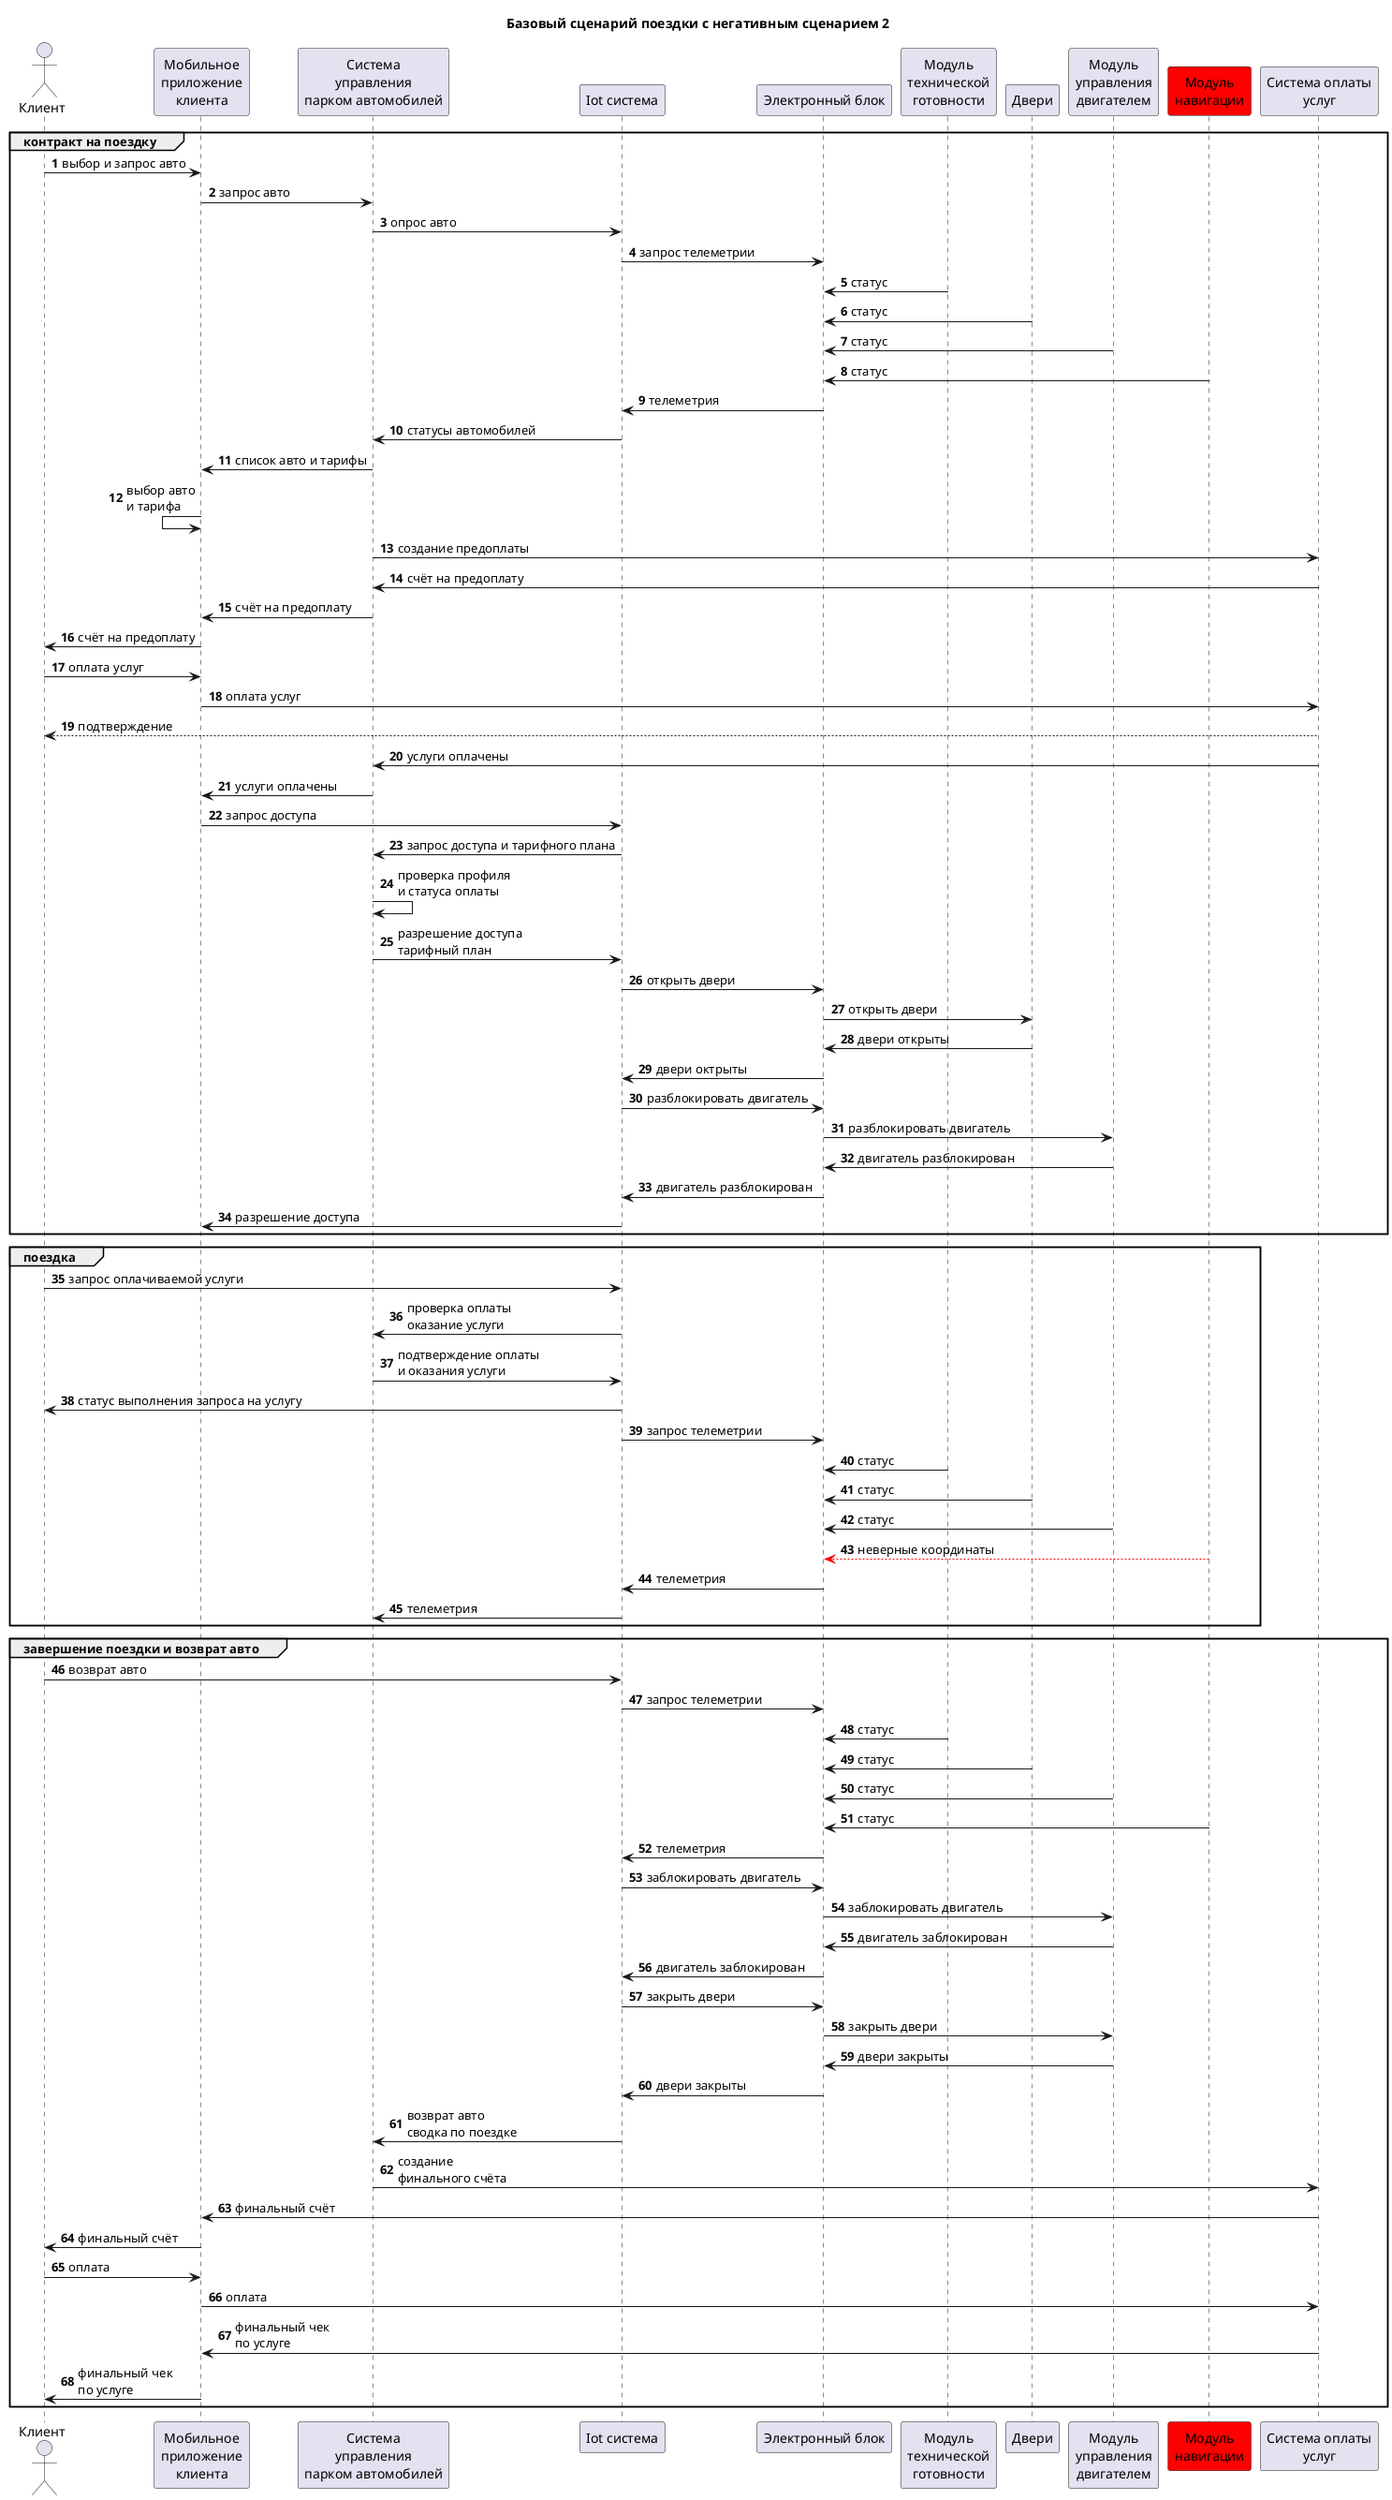 @startuml base_negative_2
title Базовый сценарий поездки с негативным сценарием 2
autonumber
actor "Клиент" as client
participant "Мобильное\nприложение\nклиента" as mobile
participant "Система\nуправления\nпарком автомобилей" as manage_sys
participant "Iot система" as iot
participant "Электронный блок" as eblocks 
participant "Модуль\nтехнической\nготовности" as tech_ready
participant "Двери" as doors
participant "Модуль\nуправления\nдвигателем" as engine
participant "Модуль\nнавигации" as gps #Red
participant "Система оплаты\nуслуг" as bank
group контракт на поездку
    client -> mobile: выбор и запрос авто
    mobile -> manage_sys: запрос авто
    manage_sys -> iot: опрос авто
    iot -> eblocks: запрос телеметрии
    tech_ready -> eblocks: статус
    doors -> eblocks: статус
    engine -> eblocks: статус
    gps -> eblocks: статус
    eblocks -> iot: телеметрия 
    iot -> manage_sys: статусы автомобилей
    manage_sys -> mobile: список авто и тарифы
    mobile <- mobile: выбор авто\nи тарифа
    manage_sys -> bank: создание предоплаты
    bank -> manage_sys: счёт на предоплату
    manage_sys -> mobile: счёт на предоплату
    mobile -> client: счёт на предоплату
    client -> mobile: оплата услуг
    mobile -> bank: оплата услуг
    bank --> client: подтверждение
    bank -> manage_sys: услуги оплачены
    manage_sys -> mobile: услуги оплачены
    mobile -> iot: запрос доступа
    iot -> manage_sys: запрос доступа и тарифного плана
    manage_sys -> manage_sys: проверка профиля\nи статуса оплаты
    manage_sys -> iot: разрешение доступа\nтарифный план
    iot -> eblocks: открыть двери
    eblocks -> doors: открыть двери
    doors -> eblocks: двери открыты
    eblocks -> iot: двери октрыты
    iot -> eblocks: разблокировать двигатель
    eblocks -> engine: разблокировать двигатель
    engine -> eblocks: двигатель разблокирован
    eblocks -> iot: двигатель разблокирован
    iot -> mobile: разрешение доступа
end
group поездка
    client -> iot: запрос оплачиваемой услуги
    iot -> manage_sys: проверка оплаты\nоказание услуги
    manage_sys -> iot: подтверждение оплаты\nи оказания услуги
    iot -> client: статус выполнения запроса на услугу
    iot -> eblocks: запрос телеметрии
    tech_ready -> eblocks: статус
    doors -> eblocks: статус
    engine -> eblocks: статус
    gps -[#red]--> eblocks: неверные координаты
    eblocks -> iot: телеметрия
    iot -> manage_sys: телеметрия
end
group завершение поездки и возврат авто
    client -> iot: возврат авто
    iot -> eblocks: запрос телеметрии
    tech_ready -> eblocks: статус
    doors -> eblocks: статус
    engine -> eblocks: статус
    gps -> eblocks: статус
    eblocks -> iot: телеметрия
    iot -> eblocks: заблокировать двигатель
    eblocks -> engine: заблокировать двигатель
    engine -> eblocks: двигатель заблокирован
    eblocks -> iot: двигатель заблокирован
    iot -> eblocks: закрыть двери
    eblocks -> engine: закрыть двери
    engine -> eblocks: двери закрыты
    eblocks -> iot: двери закрыты
    iot -> manage_sys: возврат авто\nсводка по поездке
    manage_sys -> bank: создание\nфинального счёта
    bank -> mobile: финальный счёт
    mobile -> client: финальный счёт
    client -> mobile: оплата
    mobile -> bank: оплата
    bank -> mobile: финальный чек\nпо услуге
    mobile -> client: финальный чек\nпо услуге
end
@enduml
